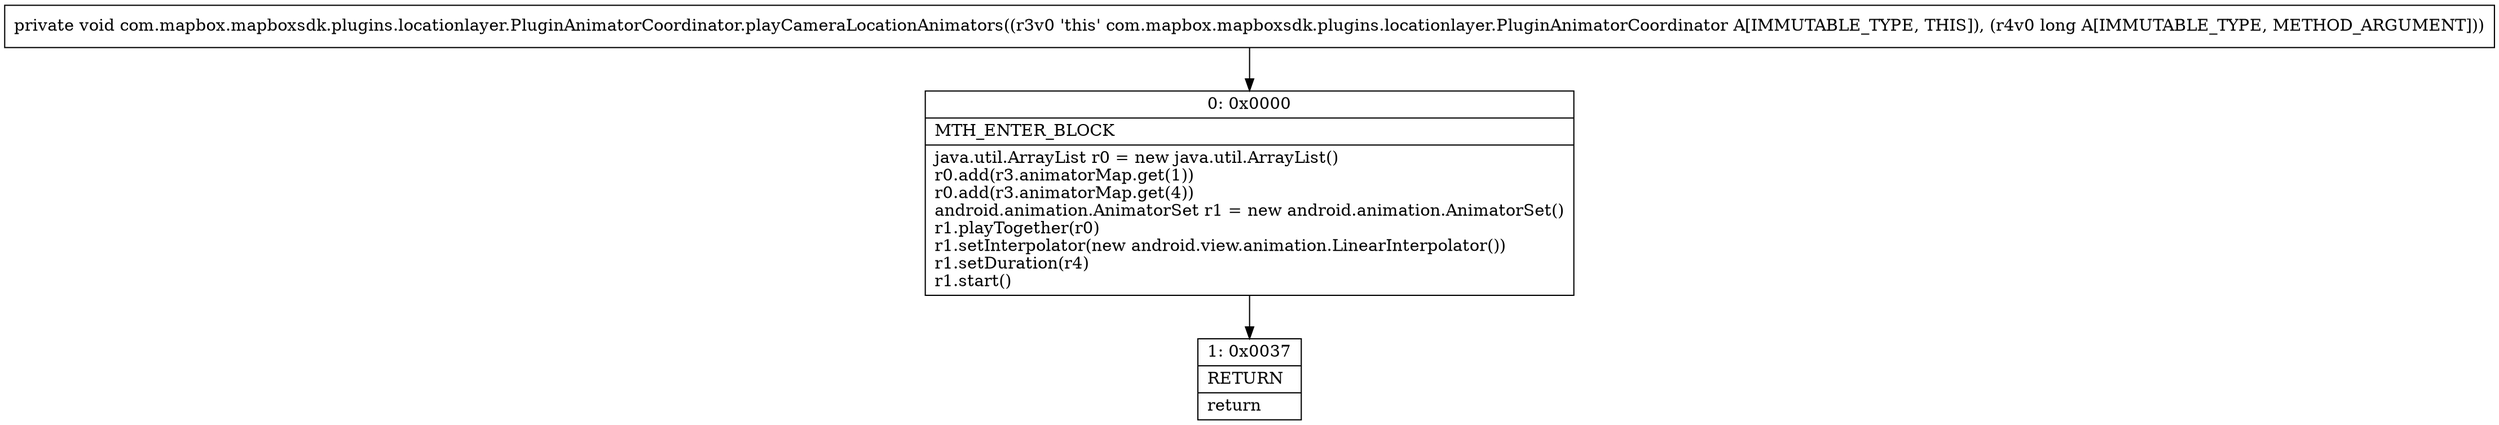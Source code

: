 digraph "CFG forcom.mapbox.mapboxsdk.plugins.locationlayer.PluginAnimatorCoordinator.playCameraLocationAnimators(J)V" {
Node_0 [shape=record,label="{0\:\ 0x0000|MTH_ENTER_BLOCK\l|java.util.ArrayList r0 = new java.util.ArrayList()\lr0.add(r3.animatorMap.get(1))\lr0.add(r3.animatorMap.get(4))\landroid.animation.AnimatorSet r1 = new android.animation.AnimatorSet()\lr1.playTogether(r0)\lr1.setInterpolator(new android.view.animation.LinearInterpolator())\lr1.setDuration(r4)\lr1.start()\l}"];
Node_1 [shape=record,label="{1\:\ 0x0037|RETURN\l|return\l}"];
MethodNode[shape=record,label="{private void com.mapbox.mapboxsdk.plugins.locationlayer.PluginAnimatorCoordinator.playCameraLocationAnimators((r3v0 'this' com.mapbox.mapboxsdk.plugins.locationlayer.PluginAnimatorCoordinator A[IMMUTABLE_TYPE, THIS]), (r4v0 long A[IMMUTABLE_TYPE, METHOD_ARGUMENT])) }"];
MethodNode -> Node_0;
Node_0 -> Node_1;
}

